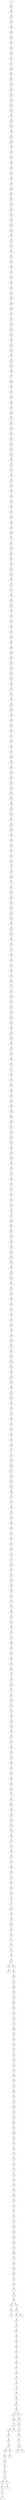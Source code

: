 digraph {
	0 [label=0]
	498 [label=498]
	478 [label=478]
	470 [label=470]
	483 [label=483]
	492 [label=492]
	484 [label=484]
	494 [label=494]
	472 [label=472]
	496 [label=496]
	489 [label=489]
	467 [label=467]
	455 [label=455]
	497 [label=497]
	495 [label=495]
	481 [label=481]
	491 [label=491]
	487 [label=487]
	476 [label=476]
	475 [label=475]
	452 [label=452]
	462 [label=462]
	461 [label=461]
	493 [label=493]
	490 [label=490]
	486 [label=486]
	466 [label=466]
	463 [label=463]
	474 [label=474]
	471 [label=471]
	479 [label=479]
	460 [label=460]
	468 [label=468]
	456 [label=456]
	458 [label=458]
	464 [label=464]
	485 [label=485]
	469 [label=469]
	459 [label=459]
	453 [label=453]
	438 [label=438]
	430 [label=430]
	454 [label=454]
	448 [label=448]
	488 [label=488]
	446 [label=446]
	432 [label=432]
	412 [label=412]
	447 [label=447]
	441 [label=441]
	389 [label=389]
	414 [label=414]
	440 [label=440]
	473 [label=473]
	434 [label=434]
	421 [label=421]
	451 [label=451]
	436 [label=436]
	449 [label=449]
	442 [label=442]
	437 [label=437]
	457 [label=457]
	482 [label=482]
	465 [label=465]
	424 [label=424]
	428 [label=428]
	415 [label=415]
	393 [label=393]
	427 [label=427]
	426 [label=426]
	416 [label=416]
	439 [label=439]
	417 [label=417]
	499 [label=499]
	480 [label=480]
	477 [label=477]
	450 [label=450]
	444 [label=444]
	443 [label=443]
	425 [label=425]
	420 [label=420]
	406 [label=406]
	419 [label=419]
	403 [label=403]
	423 [label=423]
	402 [label=402]
	398 [label=398]
	381 [label=381]
	395 [label=395]
	435 [label=435]
	413 [label=413]
	411 [label=411]
	445 [label=445]
	433 [label=433]
	431 [label=431]
	383 [label=383]
	410 [label=410]
	409 [label=409]
	407 [label=407]
	390 [label=390]
	399 [label=399]
	408 [label=408]
	429 [label=429]
	418 [label=418]
	400 [label=400]
	397 [label=397]
	388 [label=388]
	404 [label=404]
	392 [label=392]
	380 [label=380]
	382 [label=382]
	371 [label=371]
	370 [label=370]
	377 [label=377]
	363 [label=363]
	394 [label=394]
	362 [label=362]
	342 [label=342]
	357 [label=357]
	379 [label=379]
	360 [label=360]
	344 [label=344]
	351 [label=351]
	369 [label=369]
	366 [label=366]
	350 [label=350]
	343 [label=343]
	327 [label=327]
	391 [label=391]
	387 [label=387]
	422 [label=422]
	385 [label=385]
	378 [label=378]
	375 [label=375]
	372 [label=372]
	373 [label=373]
	368 [label=368]
	355 [label=355]
	365 [label=365]
	354 [label=354]
	353 [label=353]
	317 [label=317]
	349 [label=349]
	345 [label=345]
	320 [label=320]
	318 [label=318]
	329 [label=329]
	348 [label=348]
	376 [label=376]
	364 [label=364]
	341 [label=341]
	332 [label=332]
	401 [label=401]
	374 [label=374]
	396 [label=396]
	384 [label=384]
	356 [label=356]
	367 [label=367]
	358 [label=358]
	361 [label=361]
	328 [label=328]
	405 [label=405]
	359 [label=359]
	340 [label=340]
	339 [label=339]
	338 [label=338]
	315 [label=315]
	308 [label=308]
	326 [label=326]
	322 [label=322]
	298 [label=298]
	289 [label=289]
	306 [label=306]
	335 [label=335]
	337 [label=337]
	309 [label=309]
	310 [label=310]
	311 [label=311]
	316 [label=316]
	333 [label=333]
	346 [label=346]
	313 [label=313]
	324 [label=324]
	304 [label=304]
	293 [label=293]
	301 [label=301]
	291 [label=291]
	279 [label=279]
	263 [label=263]
	272 [label=272]
	287 [label=287]
	347 [label=347]
	334 [label=334]
	331 [label=331]
	323 [label=323]
	319 [label=319]
	330 [label=330]
	325 [label=325]
	312 [label=312]
	302 [label=302]
	297 [label=297]
	314 [label=314]
	295 [label=295]
	294 [label=294]
	290 [label=290]
	275 [label=275]
	250 [label=250]
	271 [label=271]
	321 [label=321]
	303 [label=303]
	300 [label=300]
	296 [label=296]
	268 [label=268]
	244 [label=244]
	280 [label=280]
	286 [label=286]
	274 [label=274]
	267 [label=267]
	283 [label=283]
	352 [label=352]
	386 [label=386]
	336 [label=336]
	270 [label=270]
	265 [label=265]
	276 [label=276]
	254 [label=254]
	259 [label=259]
	260 [label=260]
	177 [label=177]
	240 [label=240]
	228 [label=228]
	223 [label=223]
	235 [label=235]
	253 [label=253]
	284 [label=284]
	282 [label=282]
	299 [label=299]
	292 [label=292]
	285 [label=285]
	198 [label=198]
	281 [label=281]
	278 [label=278]
	245 [label=245]
	262 [label=262]
	305 [label=305]
	233 [label=233]
	203 [label=203]
	224 [label=224]
	266 [label=266]
	252 [label=252]
	264 [label=264]
	247 [label=247]
	246 [label=246]
	251 [label=251]
	256 [label=256]
	234 [label=234]
	248 [label=248]
	257 [label=257]
	255 [label=255]
	288 [label=288]
	237 [label=237]
	238 [label=238]
	213 [label=213]
	209 [label=209]
	208 [label=208]
	201 [label=201]
	190 [label=190]
	189 [label=189]
	200 [label=200]
	216 [label=216]
	243 [label=243]
	226 [label=226]
	231 [label=231]
	225 [label=225]
	221 [label=221]
	241 [label=241]
	236 [label=236]
	199 [label=199]
	227 [label=227]
	307 [label=307]
	277 [label=277]
	229 [label=229]
	211 [label=211]
	220 [label=220]
	188 [label=188]
	192 [label=192]
	206 [label=206]
	99 [label=99]
	157 [label=157]
	184 [label=184]
	182 [label=182]
	194 [label=194]
	215 [label=215]
	222 [label=222]
	186 [label=186]
	239 [label=239]
	232 [label=232]
	230 [label=230]
	219 [label=219]
	217 [label=217]
	212 [label=212]
	202 [label=202]
	169 [label=169]
	168 [label=168]
	165 [label=165]
	187 [label=187]
	197 [label=197]
	175 [label=175]
	114 [label=114]
	185 [label=185]
	178 [label=178]
	162 [label=162]
	179 [label=179]
	173 [label=173]
	171 [label=171]
	193 [label=193]
	181 [label=181]
	210 [label=210]
	195 [label=195]
	170 [label=170]
	155 [label=155]
	141 [label=141]
	134 [label=134]
	143 [label=143]
	174 [label=174]
	258 [label=258]
	249 [label=249]
	261 [label=261]
	273 [label=273]
	269 [label=269]
	218 [label=218]
	196 [label=196]
	214 [label=214]
	204 [label=204]
	172 [label=172]
	191 [label=191]
	242 [label=242]
	183 [label=183]
	161 [label=161]
	160 [label=160]
	167 [label=167]
	158 [label=158]
	164 [label=164]
	180 [label=180]
	176 [label=176]
	207 [label=207]
	205 [label=205]
	166 [label=166]
	146 [label=146]
	133 [label=133]
	123 [label=123]
	150 [label=150]
	136 [label=136]
	127 [label=127]
	120 [label=120]
	115 [label=115]
	131 [label=131]
	163 [label=163]
	153 [label=153]
	124 [label=124]
	122 [label=122]
	119 [label=119]
	118 [label=118]
	113 [label=113]
	64 [label=64]
	121 [label=121]
	151 [label=151]
	149 [label=149]
	142 [label=142]
	132 [label=132]
	86 [label=86]
	102 [label=102]
	77 [label=77]
	73 [label=73]
	75 [label=75]
	78 [label=78]
	62 [label=62]
	48 [label=48]
	6 [label=6]
	40 [label=40]
	65 [label=65]
	112 [label=112]
	111 [label=111]
	106 [label=106]
	117 [label=117]
	103 [label=103]
	92 [label=92]
	93 [label=93]
	98 [label=98]
	116 [label=116]
	152 [label=152]
	139 [label=139]
	128 [label=128]
	126 [label=126]
	54 [label=54]
	85 [label=85]
	108 [label=108]
	159 [label=159]
	148 [label=148]
	145 [label=145]
	138 [label=138]
	147 [label=147]
	135 [label=135]
	107 [label=107]
	137 [label=137]
	125 [label=125]
	110 [label=110]
	105 [label=105]
	91 [label=91]
	101 [label=101]
	89 [label=89]
	104 [label=104]
	96 [label=96]
	90 [label=90]
	88 [label=88]
	84 [label=84]
	67 [label=67]
	82 [label=82]
	76 [label=76]
	61 [label=61]
	81 [label=81]
	72 [label=72]
	97 [label=97]
	68 [label=68]
	57 [label=57]
	56 [label=56]
	79 [label=79]
	74 [label=74]
	70 [label=70]
	69 [label=69]
	100 [label=100]
	94 [label=94]
	140 [label=140]
	144 [label=144]
	156 [label=156]
	154 [label=154]
	130 [label=130]
	129 [label=129]
	109 [label=109]
	95 [label=95]
	66 [label=66]
	53 [label=53]
	71 [label=71]
	80 [label=80]
	34 [label=34]
	25 [label=25]
	12 [label=12]
	28 [label=28]
	17 [label=17]
	31 [label=31]
	51 [label=51]
	55 [label=55]
	47 [label=47]
	49 [label=49]
	36 [label=36]
	42 [label=42]
	35 [label=35]
	44 [label=44]
	58 [label=58]
	46 [label=46]
	27 [label=27]
	20 [label=20]
	16 [label=16]
	8 [label=8]
	5 [label=5]
	50 [label=50]
	63 [label=63]
	60 [label=60]
	38 [label=38]
	26 [label=26]
	11 [label=11]
	59 [label=59]
	52 [label=52]
	43 [label=43]
	45 [label=45]
	87 [label=87]
	83 [label=83]
	39 [label=39]
	37 [label=37]
	30 [label=30]
	24 [label=24]
	23 [label=23]
	10 [label=10]
	4 [label=4]
	2 [label=2]
	15 [label=15]
	3 [label=3]
	41 [label=41]
	32 [label=32]
	7 [label=7]
	13 [label=13]
	14 [label=14]
	33 [label=33]
	29 [label=29]
	22 [label=22]
	21 [label=21]
	18 [label=18]
	19 [label=19]
	9 [label=9]
	1 [label=1]
	0 -> 498
	498 -> 478
	478 -> 470
	470 -> 483
	483 -> 492
	492 -> 484
	484 -> 494
	494 -> 472
	472 -> 496
	496 -> 489
	489 -> 467
	467 -> 455
	455 -> 497
	497 -> 495
	495 -> 481
	481 -> 491
	491 -> 487
	487 -> 476
	476 -> 475
	475 -> 452
	452 -> 462
	462 -> 461
	461 -> 493
	493 -> 490
	490 -> 486
	486 -> 466
	466 -> 463
	463 -> 474
	474 -> 471
	471 -> 479
	479 -> 460
	460 -> 468
	468 -> 456
	456 -> 458
	458 -> 464
	464 -> 485
	485 -> 469
	469 -> 459
	459 -> 453
	453 -> 438
	438 -> 430
	430 -> 454
	454 -> 448
	448 -> 488
	488 -> 446
	446 -> 432
	432 -> 412
	412 -> 447
	447 -> 441
	441 -> 389
	389 -> 414
	414 -> 440
	440 -> 473
	473 -> 434
	434 -> 421
	421 -> 451
	451 -> 436
	436 -> 449
	449 -> 442
	442 -> 437
	437 -> 457
	457 -> 482
	482 -> 465
	465 -> 424
	424 -> 428
	428 -> 415
	415 -> 393
	393 -> 427
	427 -> 426
	426 -> 416
	416 -> 439
	439 -> 417
	417 -> 499
	499 -> 480
	480 -> 477
	477 -> 450
	450 -> 444
	444 -> 443
	443 -> 425
	425 -> 420
	420 -> 406
	406 -> 419
	419 -> 403
	403 -> 423
	423 -> 402
	402 -> 398
	398 -> 381
	381 -> 395
	395 -> 435
	435 -> 413
	413 -> 411
	411 -> 445
	445 -> 433
	433 -> 431
	431 -> 383
	383 -> 410
	410 -> 409
	409 -> 407
	407 -> 390
	390 -> 399
	399 -> 408
	408 -> 429
	429 -> 418
	418 -> 400
	400 -> 397
	397 -> 388
	388 -> 404
	404 -> 392
	392 -> 380
	380 -> 382
	382 -> 371
	371 -> 370
	370 -> 377
	377 -> 363
	363 -> 394
	394 -> 362
	362 -> 342
	342 -> 357
	357 -> 379
	379 -> 360
	360 -> 344
	344 -> 351
	351 -> 369
	369 -> 366
	366 -> 350
	350 -> 343
	343 -> 327
	327 -> 391
	391 -> 387
	387 -> 422
	422 -> 385
	385 -> 378
	378 -> 375
	375 -> 372
	372 -> 373
	373 -> 368
	368 -> 355
	355 -> 365
	365 -> 354
	354 -> 353
	353 -> 317
	317 -> 349
	349 -> 345
	345 -> 320
	320 -> 318
	318 -> 329
	329 -> 348
	348 -> 376
	376 -> 364
	364 -> 341
	341 -> 332
	332 -> 401
	401 -> 374
	374 -> 396
	396 -> 384
	384 -> 356
	356 -> 367
	367 -> 358
	358 -> 361
	361 -> 328
	328 -> 405
	405 -> 359
	359 -> 340
	340 -> 339
	339 -> 338
	338 -> 315
	315 -> 308
	308 -> 326
	326 -> 322
	322 -> 298
	298 -> 289
	289 -> 306
	306 -> 335
	335 -> 337
	337 -> 309
	309 -> 310
	310 -> 311
	311 -> 316
	316 -> 333
	333 -> 346
	346 -> 313
	313 -> 324
	324 -> 304
	304 -> 293
	293 -> 301
	301 -> 291
	291 -> 279
	279 -> 263
	263 -> 272
	272 -> 287
	287 -> 347
	347 -> 334
	334 -> 331
	331 -> 323
	323 -> 319
	319 -> 330
	330 -> 325
	325 -> 312
	312 -> 302
	302 -> 297
	297 -> 314
	314 -> 295
	295 -> 294
	294 -> 290
	290 -> 275
	275 -> 250
	250 -> 271
	271 -> 321
	321 -> 303
	303 -> 300
	300 -> 296
	296 -> 268
	268 -> 244
	244 -> 280
	280 -> 286
	286 -> 274
	274 -> 267
	267 -> 283
	283 -> 352
	352 -> 386
	386 -> 336
	336 -> 270
	270 -> 265
	265 -> 276
	276 -> 254
	254 -> 259
	259 -> 260
	260 -> 177
	177 -> 240
	240 -> 228
	228 -> 223
	223 -> 235
	235 -> 253
	253 -> 284
	284 -> 282
	282 -> 299
	299 -> 292
	292 -> 285
	285 -> 198
	198 -> 281
	281 -> 278
	278 -> 245
	245 -> 262
	262 -> 305
	305 -> 233
	233 -> 203
	203 -> 224
	224 -> 266
	266 -> 252
	252 -> 264
	264 -> 247
	247 -> 246
	246 -> 251
	251 -> 256
	256 -> 234
	234 -> 248
	248 -> 257
	257 -> 255
	255 -> 288
	288 -> 237
	237 -> 238
	238 -> 213
	213 -> 209
	209 -> 208
	208 -> 201
	201 -> 190
	190 -> 189
	189 -> 200
	200 -> 216
	216 -> 243
	243 -> 226
	226 -> 231
	231 -> 225
	225 -> 221
	221 -> 241
	241 -> 236
	236 -> 199
	199 -> 227
	227 -> 307
	307 -> 277
	277 -> 229
	229 -> 211
	211 -> 220
	220 -> 188
	188 -> 192
	192 -> 206
	206 -> 99
	99 -> 157
	157 -> 184
	184 -> 182
	182 -> 194
	194 -> 215
	215 -> 222
	222 -> 186
	186 -> 239
	239 -> 232
	232 -> 230
	230 -> 219
	219 -> 217
	217 -> 212
	212 -> 202
	202 -> 169
	169 -> 168
	168 -> 165
	165 -> 187
	187 -> 197
	197 -> 175
	175 -> 114
	114 -> 185
	185 -> 178
	178 -> 162
	162 -> 179
	179 -> 173
	173 -> 171
	171 -> 193
	193 -> 181
	181 -> 210
	210 -> 195
	195 -> 170
	170 -> 155
	155 -> 141
	141 -> 134
	134 -> 143
	143 -> 174
	174 -> 258
	258 -> 249
	249 -> 261
	261 -> 273
	273 -> 269
	269 -> 218
	218 -> 196
	196 -> 214
	214 -> 204
	204 -> 172
	172 -> 191
	191 -> 242
	242 -> 183
	183 -> 161
	161 -> 160
	160 -> 167
	167 -> 158
	158 -> 164
	164 -> 180
	180 -> 176
	176 -> 207
	207 -> 205
	205 -> 166
	166 -> 146
	146 -> 133
	133 -> 123
	123 -> 150
	150 -> 136
	136 -> 127
	127 -> 120
	120 -> 115
	115 -> 131
	131 -> 163
	163 -> 153
	153 -> 124
	124 -> 122
	122 -> 119
	119 -> 118
	118 -> 113
	113 -> 64
	64 -> 121
	121 -> 151
	151 -> 149
	149 -> 142
	142 -> 132
	132 -> 86
	86 -> 102
	102 -> 77
	77 -> 73
	73 -> 75
	75 -> 78
	78 -> 62
	62 -> 48
	48 -> 6
	62 -> 40
	40 -> 65
	65 -> 112
	112 -> 111
	111 -> 106
	106 -> 117
	117 -> 103
	103 -> 92
	92 -> 93
	93 -> 98
	98 -> 116
	116 -> 152
	152 -> 139
	139 -> 128
	128 -> 126
	126 -> 54
	54 -> 85
	85 -> 108
	108 -> 159
	159 -> 148
	148 -> 145
	145 -> 138
	138 -> 147
	147 -> 135
	135 -> 107
	107 -> 137
	137 -> 125
	125 -> 110
	110 -> 105
	105 -> 91
	91 -> 101
	101 -> 89
	89 -> 104
	104 -> 96
	96 -> 90
	90 -> 88
	88 -> 84
	84 -> 67
	67 -> 82
	82 -> 76
	76 -> 61
	61 -> 81
	81 -> 72
	72 -> 97
	97 -> 68
	68 -> 57
	57 -> 56
	56 -> 79
	79 -> 74
	74 -> 70
	70 -> 69
	69 -> 100
	100 -> 94
	94 -> 140
	140 -> 144
	144 -> 156
	156 -> 154
	154 -> 130
	130 -> 129
	129 -> 109
	109 -> 95
	95 -> 66
	66 -> 53
	53 -> 71
	71 -> 80
	80 -> 34
	34 -> 25
	25 -> 12
	80 -> 28
	28 -> 17
	17 -> 31
	31 -> 51
	51 -> 55
	55 -> 47
	47 -> 49
	49 -> 36
	36 -> 42
	42 -> 35
	35 -> 44
	44 -> 58
	58 -> 46
	46 -> 27
	27 -> 20
	20 -> 16
	16 -> 8
	8 -> 5
	5 -> 50
	50 -> 63
	63 -> 60
	60 -> 38
	38 -> 26
	26 -> 11
	11 -> 59
	59 -> 52
	52 -> 43
	43 -> 45
	45 -> 87
	87 -> 83
	83 -> 39
	39 -> 37
	37 -> 30
	30 -> 24
	24 -> 23
	23 -> 10
	10 -> 4
	4 -> 2
	24 -> 15
	15 -> 3
	45 -> 41
	41 -> 32
	11 -> 7
	60 -> 13
	13 -> 14
	14 -> 33
	33 -> 29
	29 -> 22
	22 -> 21
	21 -> 18
	18 -> 19
	18 -> 9
	17 -> 1
}
